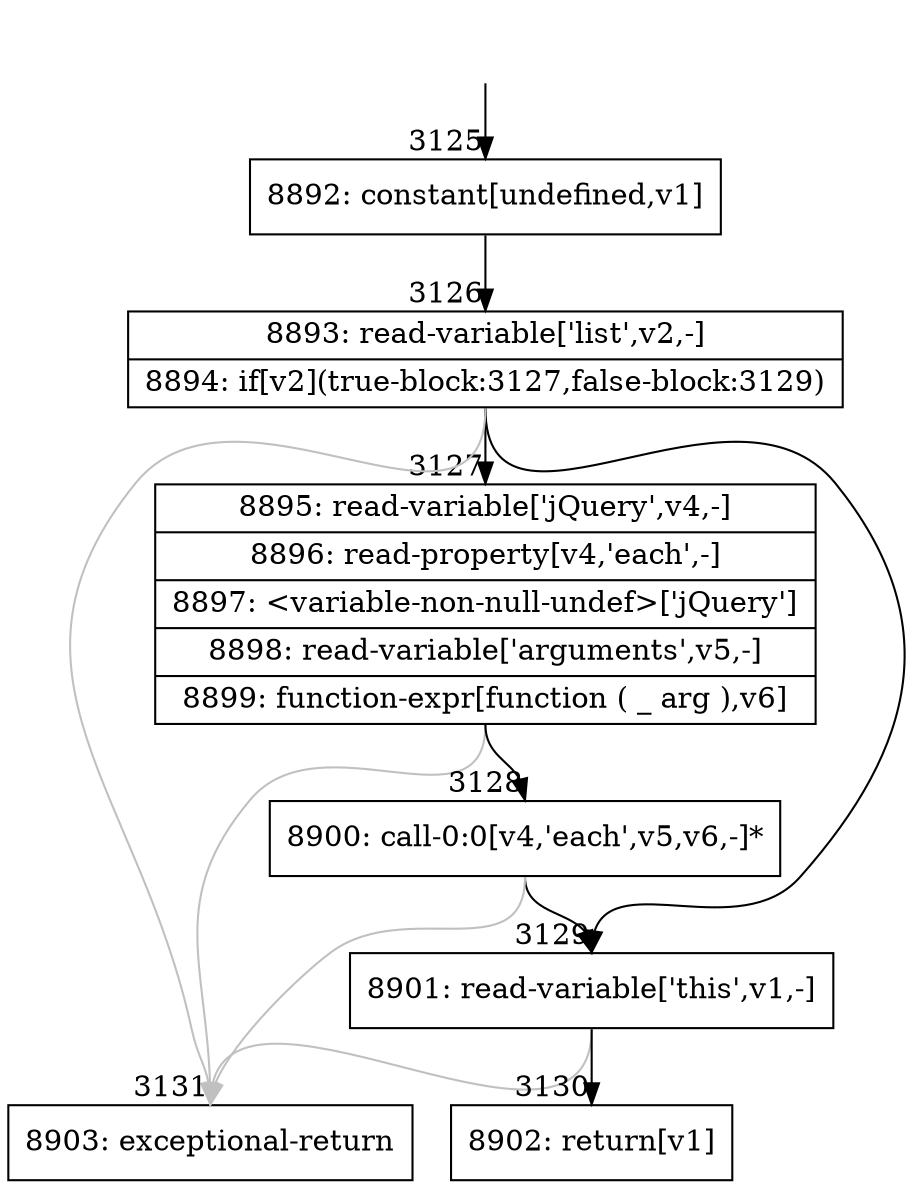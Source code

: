 digraph {
rankdir="TD"
BB_entry206[shape=none,label=""];
BB_entry206 -> BB3125 [tailport=s, headport=n, headlabel="    3125"]
BB3125 [shape=record label="{8892: constant[undefined,v1]}" ] 
BB3125 -> BB3126 [tailport=s, headport=n, headlabel="      3126"]
BB3126 [shape=record label="{8893: read-variable['list',v2,-]|8894: if[v2](true-block:3127,false-block:3129)}" ] 
BB3126 -> BB3127 [tailport=s, headport=n, headlabel="      3127"]
BB3126 -> BB3129 [tailport=s, headport=n, headlabel="      3129"]
BB3126 -> BB3131 [tailport=s, headport=n, color=gray, headlabel="      3131"]
BB3127 [shape=record label="{8895: read-variable['jQuery',v4,-]|8896: read-property[v4,'each',-]|8897: \<variable-non-null-undef\>['jQuery']|8898: read-variable['arguments',v5,-]|8899: function-expr[function ( _ arg ),v6]}" ] 
BB3127 -> BB3128 [tailport=s, headport=n, headlabel="      3128"]
BB3127 -> BB3131 [tailport=s, headport=n, color=gray]
BB3128 [shape=record label="{8900: call-0:0[v4,'each',v5,v6,-]*}" ] 
BB3128 -> BB3129 [tailport=s, headport=n]
BB3128 -> BB3131 [tailport=s, headport=n, color=gray]
BB3129 [shape=record label="{8901: read-variable['this',v1,-]}" ] 
BB3129 -> BB3130 [tailport=s, headport=n, headlabel="      3130"]
BB3129 -> BB3131 [tailport=s, headport=n, color=gray]
BB3130 [shape=record label="{8902: return[v1]}" ] 
BB3131 [shape=record label="{8903: exceptional-return}" ] 
}
